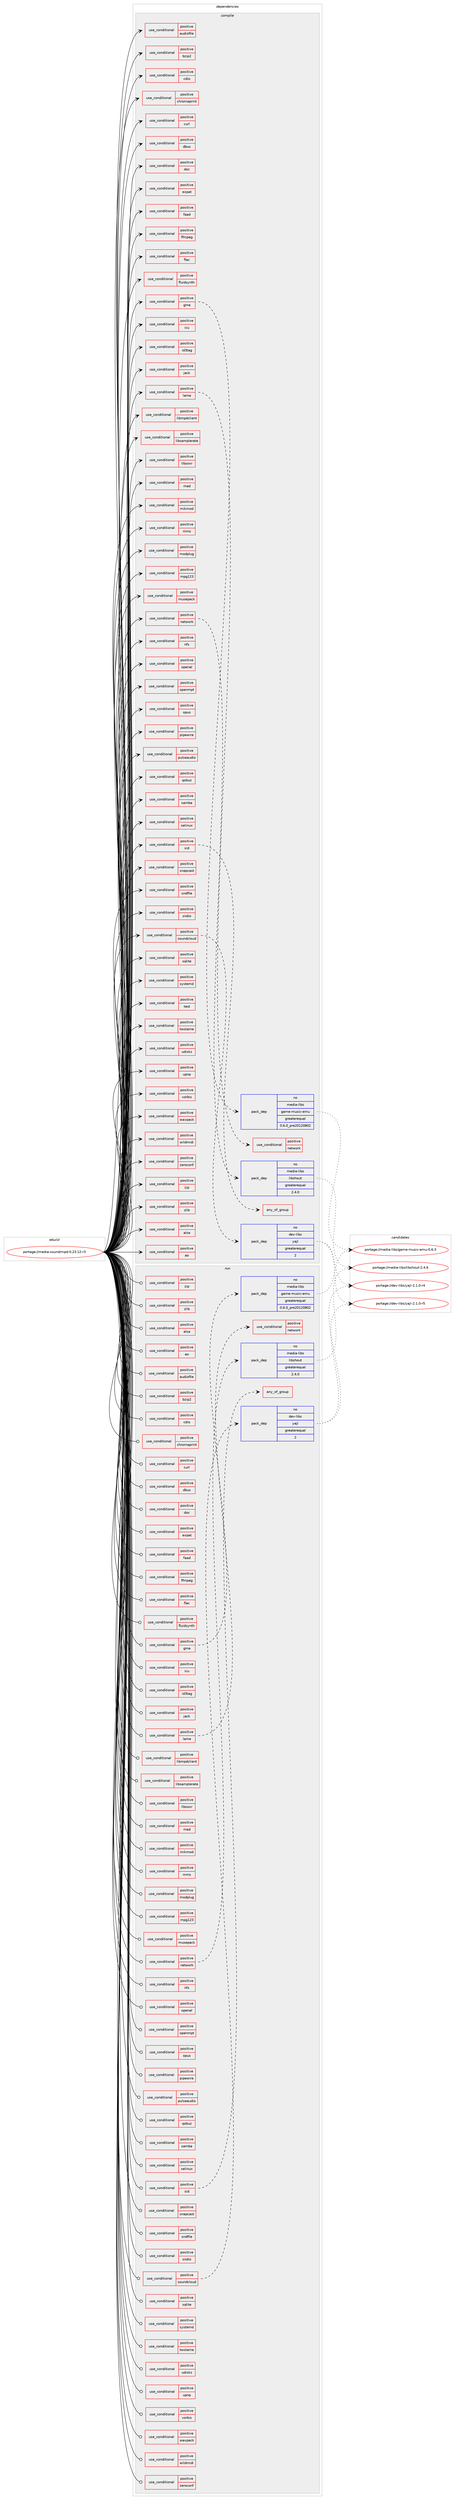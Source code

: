 digraph prolog {

# *************
# Graph options
# *************

newrank=true;
concentrate=true;
compound=true;
graph [rankdir=LR,fontname=Helvetica,fontsize=10,ranksep=1.5];#, ranksep=2.5, nodesep=0.2];
edge  [arrowhead=vee];
node  [fontname=Helvetica,fontsize=10];

# **********
# The ebuild
# **********

subgraph cluster_leftcol {
color=gray;
rank=same;
label=<<i>ebuild</i>>;
id [label="portage://media-sound/mpd-0.23.12-r3", color=red, width=4, href="../media-sound/mpd-0.23.12-r3.svg"];
}

# ****************
# The dependencies
# ****************

subgraph cluster_midcol {
color=gray;
label=<<i>dependencies</i>>;
subgraph cluster_compile {
fillcolor="#eeeeee";
style=filled;
label=<<i>compile</i>>;
subgraph cond78550 {
dependency164011 [label=<<TABLE BORDER="0" CELLBORDER="1" CELLSPACING="0" CELLPADDING="4"><TR><TD ROWSPAN="3" CELLPADDING="10">use_conditional</TD></TR><TR><TD>positive</TD></TR><TR><TD>alsa</TD></TR></TABLE>>, shape=none, color=red];
# *** BEGIN UNKNOWN DEPENDENCY TYPE (TODO) ***
# dependency164011 -> package_dependency(portage://media-sound/mpd-0.23.12-r3,install,no,media-libs,alsa-lib,none,[,,],[],[])
# *** END UNKNOWN DEPENDENCY TYPE (TODO) ***

# *** BEGIN UNKNOWN DEPENDENCY TYPE (TODO) ***
# dependency164011 -> package_dependency(portage://media-sound/mpd-0.23.12-r3,install,no,media-sound,alsa-utils,none,[,,],[],[])
# *** END UNKNOWN DEPENDENCY TYPE (TODO) ***

}
id:e -> dependency164011:w [weight=20,style="solid",arrowhead="vee"];
subgraph cond78551 {
dependency164012 [label=<<TABLE BORDER="0" CELLBORDER="1" CELLSPACING="0" CELLPADDING="4"><TR><TD ROWSPAN="3" CELLPADDING="10">use_conditional</TD></TR><TR><TD>positive</TD></TR><TR><TD>ao</TD></TR></TABLE>>, shape=none, color=red];
# *** BEGIN UNKNOWN DEPENDENCY TYPE (TODO) ***
# dependency164012 -> package_dependency(portage://media-sound/mpd-0.23.12-r3,install,no,media-libs,libao,none,[,,],any_same_slot,[use(optenable(alsa),none),use(optenable(pulseaudio),none)])
# *** END UNKNOWN DEPENDENCY TYPE (TODO) ***

}
id:e -> dependency164012:w [weight=20,style="solid",arrowhead="vee"];
subgraph cond78552 {
dependency164013 [label=<<TABLE BORDER="0" CELLBORDER="1" CELLSPACING="0" CELLPADDING="4"><TR><TD ROWSPAN="3" CELLPADDING="10">use_conditional</TD></TR><TR><TD>positive</TD></TR><TR><TD>audiofile</TD></TR></TABLE>>, shape=none, color=red];
# *** BEGIN UNKNOWN DEPENDENCY TYPE (TODO) ***
# dependency164013 -> package_dependency(portage://media-sound/mpd-0.23.12-r3,install,no,media-libs,audiofile,none,[,,],any_same_slot,[])
# *** END UNKNOWN DEPENDENCY TYPE (TODO) ***

}
id:e -> dependency164013:w [weight=20,style="solid",arrowhead="vee"];
subgraph cond78553 {
dependency164014 [label=<<TABLE BORDER="0" CELLBORDER="1" CELLSPACING="0" CELLPADDING="4"><TR><TD ROWSPAN="3" CELLPADDING="10">use_conditional</TD></TR><TR><TD>positive</TD></TR><TR><TD>bzip2</TD></TR></TABLE>>, shape=none, color=red];
# *** BEGIN UNKNOWN DEPENDENCY TYPE (TODO) ***
# dependency164014 -> package_dependency(portage://media-sound/mpd-0.23.12-r3,install,no,app-arch,bzip2,none,[,,],[],[])
# *** END UNKNOWN DEPENDENCY TYPE (TODO) ***

}
id:e -> dependency164014:w [weight=20,style="solid",arrowhead="vee"];
subgraph cond78554 {
dependency164015 [label=<<TABLE BORDER="0" CELLBORDER="1" CELLSPACING="0" CELLPADDING="4"><TR><TD ROWSPAN="3" CELLPADDING="10">use_conditional</TD></TR><TR><TD>positive</TD></TR><TR><TD>cdio</TD></TR></TABLE>>, shape=none, color=red];
# *** BEGIN UNKNOWN DEPENDENCY TYPE (TODO) ***
# dependency164015 -> package_dependency(portage://media-sound/mpd-0.23.12-r3,install,no,dev-libs,libcdio,none,[,,],any_same_slot,[])
# *** END UNKNOWN DEPENDENCY TYPE (TODO) ***

# *** BEGIN UNKNOWN DEPENDENCY TYPE (TODO) ***
# dependency164015 -> package_dependency(portage://media-sound/mpd-0.23.12-r3,install,no,dev-libs,libcdio-paranoia,none,[,,],[],[])
# *** END UNKNOWN DEPENDENCY TYPE (TODO) ***

}
id:e -> dependency164015:w [weight=20,style="solid",arrowhead="vee"];
subgraph cond78555 {
dependency164016 [label=<<TABLE BORDER="0" CELLBORDER="1" CELLSPACING="0" CELLPADDING="4"><TR><TD ROWSPAN="3" CELLPADDING="10">use_conditional</TD></TR><TR><TD>positive</TD></TR><TR><TD>chromaprint</TD></TR></TABLE>>, shape=none, color=red];
# *** BEGIN UNKNOWN DEPENDENCY TYPE (TODO) ***
# dependency164016 -> package_dependency(portage://media-sound/mpd-0.23.12-r3,install,no,media-libs,chromaprint,none,[,,],[],[])
# *** END UNKNOWN DEPENDENCY TYPE (TODO) ***

}
id:e -> dependency164016:w [weight=20,style="solid",arrowhead="vee"];
subgraph cond78556 {
dependency164017 [label=<<TABLE BORDER="0" CELLBORDER="1" CELLSPACING="0" CELLPADDING="4"><TR><TD ROWSPAN="3" CELLPADDING="10">use_conditional</TD></TR><TR><TD>positive</TD></TR><TR><TD>curl</TD></TR></TABLE>>, shape=none, color=red];
# *** BEGIN UNKNOWN DEPENDENCY TYPE (TODO) ***
# dependency164017 -> package_dependency(portage://media-sound/mpd-0.23.12-r3,install,no,net-misc,curl,none,[,,],[],[])
# *** END UNKNOWN DEPENDENCY TYPE (TODO) ***

}
id:e -> dependency164017:w [weight=20,style="solid",arrowhead="vee"];
subgraph cond78557 {
dependency164018 [label=<<TABLE BORDER="0" CELLBORDER="1" CELLSPACING="0" CELLPADDING="4"><TR><TD ROWSPAN="3" CELLPADDING="10">use_conditional</TD></TR><TR><TD>positive</TD></TR><TR><TD>dbus</TD></TR></TABLE>>, shape=none, color=red];
# *** BEGIN UNKNOWN DEPENDENCY TYPE (TODO) ***
# dependency164018 -> package_dependency(portage://media-sound/mpd-0.23.12-r3,install,no,sys-apps,dbus,none,[,,],[],[])
# *** END UNKNOWN DEPENDENCY TYPE (TODO) ***

}
id:e -> dependency164018:w [weight=20,style="solid",arrowhead="vee"];
subgraph cond78558 {
dependency164019 [label=<<TABLE BORDER="0" CELLBORDER="1" CELLSPACING="0" CELLPADDING="4"><TR><TD ROWSPAN="3" CELLPADDING="10">use_conditional</TD></TR><TR><TD>positive</TD></TR><TR><TD>doc</TD></TR></TABLE>>, shape=none, color=red];
# *** BEGIN UNKNOWN DEPENDENCY TYPE (TODO) ***
# dependency164019 -> package_dependency(portage://media-sound/mpd-0.23.12-r3,install,no,dev-python,sphinx,none,[,,],[],[])
# *** END UNKNOWN DEPENDENCY TYPE (TODO) ***

}
id:e -> dependency164019:w [weight=20,style="solid",arrowhead="vee"];
subgraph cond78559 {
dependency164020 [label=<<TABLE BORDER="0" CELLBORDER="1" CELLSPACING="0" CELLPADDING="4"><TR><TD ROWSPAN="3" CELLPADDING="10">use_conditional</TD></TR><TR><TD>positive</TD></TR><TR><TD>expat</TD></TR></TABLE>>, shape=none, color=red];
# *** BEGIN UNKNOWN DEPENDENCY TYPE (TODO) ***
# dependency164020 -> package_dependency(portage://media-sound/mpd-0.23.12-r3,install,no,dev-libs,expat,none,[,,],[],[])
# *** END UNKNOWN DEPENDENCY TYPE (TODO) ***

}
id:e -> dependency164020:w [weight=20,style="solid",arrowhead="vee"];
subgraph cond78560 {
dependency164021 [label=<<TABLE BORDER="0" CELLBORDER="1" CELLSPACING="0" CELLPADDING="4"><TR><TD ROWSPAN="3" CELLPADDING="10">use_conditional</TD></TR><TR><TD>positive</TD></TR><TR><TD>faad</TD></TR></TABLE>>, shape=none, color=red];
# *** BEGIN UNKNOWN DEPENDENCY TYPE (TODO) ***
# dependency164021 -> package_dependency(portage://media-sound/mpd-0.23.12-r3,install,no,media-libs,faad2,none,[,,],[],[])
# *** END UNKNOWN DEPENDENCY TYPE (TODO) ***

}
id:e -> dependency164021:w [weight=20,style="solid",arrowhead="vee"];
subgraph cond78561 {
dependency164022 [label=<<TABLE BORDER="0" CELLBORDER="1" CELLSPACING="0" CELLPADDING="4"><TR><TD ROWSPAN="3" CELLPADDING="10">use_conditional</TD></TR><TR><TD>positive</TD></TR><TR><TD>ffmpeg</TD></TR></TABLE>>, shape=none, color=red];
# *** BEGIN UNKNOWN DEPENDENCY TYPE (TODO) ***
# dependency164022 -> package_dependency(portage://media-sound/mpd-0.23.12-r3,install,no,media-video,ffmpeg,none,[,,],any_same_slot,[])
# *** END UNKNOWN DEPENDENCY TYPE (TODO) ***

}
id:e -> dependency164022:w [weight=20,style="solid",arrowhead="vee"];
subgraph cond78562 {
dependency164023 [label=<<TABLE BORDER="0" CELLBORDER="1" CELLSPACING="0" CELLPADDING="4"><TR><TD ROWSPAN="3" CELLPADDING="10">use_conditional</TD></TR><TR><TD>positive</TD></TR><TR><TD>flac</TD></TR></TABLE>>, shape=none, color=red];
# *** BEGIN UNKNOWN DEPENDENCY TYPE (TODO) ***
# dependency164023 -> package_dependency(portage://media-sound/mpd-0.23.12-r3,install,no,media-libs,flac,none,[,,],any_same_slot,[])
# *** END UNKNOWN DEPENDENCY TYPE (TODO) ***

}
id:e -> dependency164023:w [weight=20,style="solid",arrowhead="vee"];
subgraph cond78563 {
dependency164024 [label=<<TABLE BORDER="0" CELLBORDER="1" CELLSPACING="0" CELLPADDING="4"><TR><TD ROWSPAN="3" CELLPADDING="10">use_conditional</TD></TR><TR><TD>positive</TD></TR><TR><TD>fluidsynth</TD></TR></TABLE>>, shape=none, color=red];
# *** BEGIN UNKNOWN DEPENDENCY TYPE (TODO) ***
# dependency164024 -> package_dependency(portage://media-sound/mpd-0.23.12-r3,install,no,media-sound,fluidsynth,none,[,,],[],[])
# *** END UNKNOWN DEPENDENCY TYPE (TODO) ***

}
id:e -> dependency164024:w [weight=20,style="solid",arrowhead="vee"];
subgraph cond78564 {
dependency164025 [label=<<TABLE BORDER="0" CELLBORDER="1" CELLSPACING="0" CELLPADDING="4"><TR><TD ROWSPAN="3" CELLPADDING="10">use_conditional</TD></TR><TR><TD>positive</TD></TR><TR><TD>gme</TD></TR></TABLE>>, shape=none, color=red];
subgraph pack83062 {
dependency164026 [label=<<TABLE BORDER="0" CELLBORDER="1" CELLSPACING="0" CELLPADDING="4" WIDTH="220"><TR><TD ROWSPAN="6" CELLPADDING="30">pack_dep</TD></TR><TR><TD WIDTH="110">no</TD></TR><TR><TD>media-libs</TD></TR><TR><TD>game-music-emu</TD></TR><TR><TD>greaterequal</TD></TR><TR><TD>0.6.0_pre20120802</TD></TR></TABLE>>, shape=none, color=blue];
}
dependency164025:e -> dependency164026:w [weight=20,style="dashed",arrowhead="vee"];
}
id:e -> dependency164025:w [weight=20,style="solid",arrowhead="vee"];
subgraph cond78565 {
dependency164027 [label=<<TABLE BORDER="0" CELLBORDER="1" CELLSPACING="0" CELLPADDING="4"><TR><TD ROWSPAN="3" CELLPADDING="10">use_conditional</TD></TR><TR><TD>positive</TD></TR><TR><TD>icu</TD></TR></TABLE>>, shape=none, color=red];
# *** BEGIN UNKNOWN DEPENDENCY TYPE (TODO) ***
# dependency164027 -> package_dependency(portage://media-sound/mpd-0.23.12-r3,install,no,dev-libs,icu,none,[,,],any_same_slot,[])
# *** END UNKNOWN DEPENDENCY TYPE (TODO) ***

# *** BEGIN UNKNOWN DEPENDENCY TYPE (TODO) ***
# dependency164027 -> package_dependency(portage://media-sound/mpd-0.23.12-r3,install,no,virtual,libiconv,none,[,,],[],[])
# *** END UNKNOWN DEPENDENCY TYPE (TODO) ***

}
id:e -> dependency164027:w [weight=20,style="solid",arrowhead="vee"];
subgraph cond78566 {
dependency164028 [label=<<TABLE BORDER="0" CELLBORDER="1" CELLSPACING="0" CELLPADDING="4"><TR><TD ROWSPAN="3" CELLPADDING="10">use_conditional</TD></TR><TR><TD>positive</TD></TR><TR><TD>id3tag</TD></TR></TABLE>>, shape=none, color=red];
# *** BEGIN UNKNOWN DEPENDENCY TYPE (TODO) ***
# dependency164028 -> package_dependency(portage://media-sound/mpd-0.23.12-r3,install,no,media-libs,libid3tag,none,[,,],any_same_slot,[])
# *** END UNKNOWN DEPENDENCY TYPE (TODO) ***

}
id:e -> dependency164028:w [weight=20,style="solid",arrowhead="vee"];
subgraph cond78567 {
dependency164029 [label=<<TABLE BORDER="0" CELLBORDER="1" CELLSPACING="0" CELLPADDING="4"><TR><TD ROWSPAN="3" CELLPADDING="10">use_conditional</TD></TR><TR><TD>positive</TD></TR><TR><TD>jack</TD></TR></TABLE>>, shape=none, color=red];
# *** BEGIN UNKNOWN DEPENDENCY TYPE (TODO) ***
# dependency164029 -> package_dependency(portage://media-sound/mpd-0.23.12-r3,install,no,virtual,jack,none,[,,],[],[])
# *** END UNKNOWN DEPENDENCY TYPE (TODO) ***

}
id:e -> dependency164029:w [weight=20,style="solid",arrowhead="vee"];
subgraph cond78568 {
dependency164030 [label=<<TABLE BORDER="0" CELLBORDER="1" CELLSPACING="0" CELLPADDING="4"><TR><TD ROWSPAN="3" CELLPADDING="10">use_conditional</TD></TR><TR><TD>positive</TD></TR><TR><TD>lame</TD></TR></TABLE>>, shape=none, color=red];
subgraph cond78569 {
dependency164031 [label=<<TABLE BORDER="0" CELLBORDER="1" CELLSPACING="0" CELLPADDING="4"><TR><TD ROWSPAN="3" CELLPADDING="10">use_conditional</TD></TR><TR><TD>positive</TD></TR><TR><TD>network</TD></TR></TABLE>>, shape=none, color=red];
# *** BEGIN UNKNOWN DEPENDENCY TYPE (TODO) ***
# dependency164031 -> package_dependency(portage://media-sound/mpd-0.23.12-r3,install,no,media-sound,lame,none,[,,],[],[])
# *** END UNKNOWN DEPENDENCY TYPE (TODO) ***

}
dependency164030:e -> dependency164031:w [weight=20,style="dashed",arrowhead="vee"];
}
id:e -> dependency164030:w [weight=20,style="solid",arrowhead="vee"];
subgraph cond78570 {
dependency164032 [label=<<TABLE BORDER="0" CELLBORDER="1" CELLSPACING="0" CELLPADDING="4"><TR><TD ROWSPAN="3" CELLPADDING="10">use_conditional</TD></TR><TR><TD>positive</TD></TR><TR><TD>libmpdclient</TD></TR></TABLE>>, shape=none, color=red];
# *** BEGIN UNKNOWN DEPENDENCY TYPE (TODO) ***
# dependency164032 -> package_dependency(portage://media-sound/mpd-0.23.12-r3,install,no,media-libs,libmpdclient,none,[,,],[],[])
# *** END UNKNOWN DEPENDENCY TYPE (TODO) ***

}
id:e -> dependency164032:w [weight=20,style="solid",arrowhead="vee"];
subgraph cond78571 {
dependency164033 [label=<<TABLE BORDER="0" CELLBORDER="1" CELLSPACING="0" CELLPADDING="4"><TR><TD ROWSPAN="3" CELLPADDING="10">use_conditional</TD></TR><TR><TD>positive</TD></TR><TR><TD>libsamplerate</TD></TR></TABLE>>, shape=none, color=red];
# *** BEGIN UNKNOWN DEPENDENCY TYPE (TODO) ***
# dependency164033 -> package_dependency(portage://media-sound/mpd-0.23.12-r3,install,no,media-libs,libsamplerate,none,[,,],[],[])
# *** END UNKNOWN DEPENDENCY TYPE (TODO) ***

}
id:e -> dependency164033:w [weight=20,style="solid",arrowhead="vee"];
subgraph cond78572 {
dependency164034 [label=<<TABLE BORDER="0" CELLBORDER="1" CELLSPACING="0" CELLPADDING="4"><TR><TD ROWSPAN="3" CELLPADDING="10">use_conditional</TD></TR><TR><TD>positive</TD></TR><TR><TD>libsoxr</TD></TR></TABLE>>, shape=none, color=red];
# *** BEGIN UNKNOWN DEPENDENCY TYPE (TODO) ***
# dependency164034 -> package_dependency(portage://media-sound/mpd-0.23.12-r3,install,no,media-libs,soxr,none,[,,],[],[])
# *** END UNKNOWN DEPENDENCY TYPE (TODO) ***

}
id:e -> dependency164034:w [weight=20,style="solid",arrowhead="vee"];
subgraph cond78573 {
dependency164035 [label=<<TABLE BORDER="0" CELLBORDER="1" CELLSPACING="0" CELLPADDING="4"><TR><TD ROWSPAN="3" CELLPADDING="10">use_conditional</TD></TR><TR><TD>positive</TD></TR><TR><TD>mad</TD></TR></TABLE>>, shape=none, color=red];
# *** BEGIN UNKNOWN DEPENDENCY TYPE (TODO) ***
# dependency164035 -> package_dependency(portage://media-sound/mpd-0.23.12-r3,install,no,media-libs,libmad,none,[,,],[],[])
# *** END UNKNOWN DEPENDENCY TYPE (TODO) ***

}
id:e -> dependency164035:w [weight=20,style="solid",arrowhead="vee"];
subgraph cond78574 {
dependency164036 [label=<<TABLE BORDER="0" CELLBORDER="1" CELLSPACING="0" CELLPADDING="4"><TR><TD ROWSPAN="3" CELLPADDING="10">use_conditional</TD></TR><TR><TD>positive</TD></TR><TR><TD>mikmod</TD></TR></TABLE>>, shape=none, color=red];
# *** BEGIN UNKNOWN DEPENDENCY TYPE (TODO) ***
# dependency164036 -> package_dependency(portage://media-sound/mpd-0.23.12-r3,install,no,media-libs,libmikmod,none,[,,],[],[])
# *** END UNKNOWN DEPENDENCY TYPE (TODO) ***

}
id:e -> dependency164036:w [weight=20,style="solid",arrowhead="vee"];
subgraph cond78575 {
dependency164037 [label=<<TABLE BORDER="0" CELLBORDER="1" CELLSPACING="0" CELLPADDING="4"><TR><TD ROWSPAN="3" CELLPADDING="10">use_conditional</TD></TR><TR><TD>positive</TD></TR><TR><TD>mms</TD></TR></TABLE>>, shape=none, color=red];
# *** BEGIN UNKNOWN DEPENDENCY TYPE (TODO) ***
# dependency164037 -> package_dependency(portage://media-sound/mpd-0.23.12-r3,install,no,media-libs,libmms,none,[,,],[],[])
# *** END UNKNOWN DEPENDENCY TYPE (TODO) ***

}
id:e -> dependency164037:w [weight=20,style="solid",arrowhead="vee"];
subgraph cond78576 {
dependency164038 [label=<<TABLE BORDER="0" CELLBORDER="1" CELLSPACING="0" CELLPADDING="4"><TR><TD ROWSPAN="3" CELLPADDING="10">use_conditional</TD></TR><TR><TD>positive</TD></TR><TR><TD>modplug</TD></TR></TABLE>>, shape=none, color=red];
# *** BEGIN UNKNOWN DEPENDENCY TYPE (TODO) ***
# dependency164038 -> package_dependency(portage://media-sound/mpd-0.23.12-r3,install,no,media-libs,libmodplug,none,[,,],[],[])
# *** END UNKNOWN DEPENDENCY TYPE (TODO) ***

}
id:e -> dependency164038:w [weight=20,style="solid",arrowhead="vee"];
subgraph cond78577 {
dependency164039 [label=<<TABLE BORDER="0" CELLBORDER="1" CELLSPACING="0" CELLPADDING="4"><TR><TD ROWSPAN="3" CELLPADDING="10">use_conditional</TD></TR><TR><TD>positive</TD></TR><TR><TD>mpg123</TD></TR></TABLE>>, shape=none, color=red];
# *** BEGIN UNKNOWN DEPENDENCY TYPE (TODO) ***
# dependency164039 -> package_dependency(portage://media-sound/mpd-0.23.12-r3,install,no,media-sound,mpg123,none,[,,],[],[])
# *** END UNKNOWN DEPENDENCY TYPE (TODO) ***

}
id:e -> dependency164039:w [weight=20,style="solid",arrowhead="vee"];
subgraph cond78578 {
dependency164040 [label=<<TABLE BORDER="0" CELLBORDER="1" CELLSPACING="0" CELLPADDING="4"><TR><TD ROWSPAN="3" CELLPADDING="10">use_conditional</TD></TR><TR><TD>positive</TD></TR><TR><TD>musepack</TD></TR></TABLE>>, shape=none, color=red];
# *** BEGIN UNKNOWN DEPENDENCY TYPE (TODO) ***
# dependency164040 -> package_dependency(portage://media-sound/mpd-0.23.12-r3,install,no,media-sound,musepack-tools,none,[,,],[],[])
# *** END UNKNOWN DEPENDENCY TYPE (TODO) ***

}
id:e -> dependency164040:w [weight=20,style="solid",arrowhead="vee"];
subgraph cond78579 {
dependency164041 [label=<<TABLE BORDER="0" CELLBORDER="1" CELLSPACING="0" CELLPADDING="4"><TR><TD ROWSPAN="3" CELLPADDING="10">use_conditional</TD></TR><TR><TD>positive</TD></TR><TR><TD>network</TD></TR></TABLE>>, shape=none, color=red];
subgraph pack83063 {
dependency164042 [label=<<TABLE BORDER="0" CELLBORDER="1" CELLSPACING="0" CELLPADDING="4" WIDTH="220"><TR><TD ROWSPAN="6" CELLPADDING="30">pack_dep</TD></TR><TR><TD WIDTH="110">no</TD></TR><TR><TD>media-libs</TD></TR><TR><TD>libshout</TD></TR><TR><TD>greaterequal</TD></TR><TR><TD>2.4.0</TD></TR></TABLE>>, shape=none, color=blue];
}
dependency164041:e -> dependency164042:w [weight=20,style="dashed",arrowhead="vee"];
}
id:e -> dependency164041:w [weight=20,style="solid",arrowhead="vee"];
subgraph cond78580 {
dependency164043 [label=<<TABLE BORDER="0" CELLBORDER="1" CELLSPACING="0" CELLPADDING="4"><TR><TD ROWSPAN="3" CELLPADDING="10">use_conditional</TD></TR><TR><TD>positive</TD></TR><TR><TD>nfs</TD></TR></TABLE>>, shape=none, color=red];
# *** BEGIN UNKNOWN DEPENDENCY TYPE (TODO) ***
# dependency164043 -> package_dependency(portage://media-sound/mpd-0.23.12-r3,install,no,net-fs,libnfs,none,[,,],[],[])
# *** END UNKNOWN DEPENDENCY TYPE (TODO) ***

}
id:e -> dependency164043:w [weight=20,style="solid",arrowhead="vee"];
subgraph cond78581 {
dependency164044 [label=<<TABLE BORDER="0" CELLBORDER="1" CELLSPACING="0" CELLPADDING="4"><TR><TD ROWSPAN="3" CELLPADDING="10">use_conditional</TD></TR><TR><TD>positive</TD></TR><TR><TD>openal</TD></TR></TABLE>>, shape=none, color=red];
# *** BEGIN UNKNOWN DEPENDENCY TYPE (TODO) ***
# dependency164044 -> package_dependency(portage://media-sound/mpd-0.23.12-r3,install,no,media-libs,openal,none,[,,],[],[])
# *** END UNKNOWN DEPENDENCY TYPE (TODO) ***

}
id:e -> dependency164044:w [weight=20,style="solid",arrowhead="vee"];
subgraph cond78582 {
dependency164045 [label=<<TABLE BORDER="0" CELLBORDER="1" CELLSPACING="0" CELLPADDING="4"><TR><TD ROWSPAN="3" CELLPADDING="10">use_conditional</TD></TR><TR><TD>positive</TD></TR><TR><TD>openmpt</TD></TR></TABLE>>, shape=none, color=red];
# *** BEGIN UNKNOWN DEPENDENCY TYPE (TODO) ***
# dependency164045 -> package_dependency(portage://media-sound/mpd-0.23.12-r3,install,no,media-libs,libopenmpt,none,[,,],[],[])
# *** END UNKNOWN DEPENDENCY TYPE (TODO) ***

}
id:e -> dependency164045:w [weight=20,style="solid",arrowhead="vee"];
subgraph cond78583 {
dependency164046 [label=<<TABLE BORDER="0" CELLBORDER="1" CELLSPACING="0" CELLPADDING="4"><TR><TD ROWSPAN="3" CELLPADDING="10">use_conditional</TD></TR><TR><TD>positive</TD></TR><TR><TD>opus</TD></TR></TABLE>>, shape=none, color=red];
# *** BEGIN UNKNOWN DEPENDENCY TYPE (TODO) ***
# dependency164046 -> package_dependency(portage://media-sound/mpd-0.23.12-r3,install,no,media-libs,opus,none,[,,],[],[])
# *** END UNKNOWN DEPENDENCY TYPE (TODO) ***

}
id:e -> dependency164046:w [weight=20,style="solid",arrowhead="vee"];
subgraph cond78584 {
dependency164047 [label=<<TABLE BORDER="0" CELLBORDER="1" CELLSPACING="0" CELLPADDING="4"><TR><TD ROWSPAN="3" CELLPADDING="10">use_conditional</TD></TR><TR><TD>positive</TD></TR><TR><TD>pipewire</TD></TR></TABLE>>, shape=none, color=red];
# *** BEGIN UNKNOWN DEPENDENCY TYPE (TODO) ***
# dependency164047 -> package_dependency(portage://media-sound/mpd-0.23.12-r3,install,no,media-video,pipewire,none,[,,],any_same_slot,[])
# *** END UNKNOWN DEPENDENCY TYPE (TODO) ***

}
id:e -> dependency164047:w [weight=20,style="solid",arrowhead="vee"];
subgraph cond78585 {
dependency164048 [label=<<TABLE BORDER="0" CELLBORDER="1" CELLSPACING="0" CELLPADDING="4"><TR><TD ROWSPAN="3" CELLPADDING="10">use_conditional</TD></TR><TR><TD>positive</TD></TR><TR><TD>pulseaudio</TD></TR></TABLE>>, shape=none, color=red];
# *** BEGIN UNKNOWN DEPENDENCY TYPE (TODO) ***
# dependency164048 -> package_dependency(portage://media-sound/mpd-0.23.12-r3,install,no,media-libs,libpulse,none,[,,],[],[])
# *** END UNKNOWN DEPENDENCY TYPE (TODO) ***

}
id:e -> dependency164048:w [weight=20,style="solid",arrowhead="vee"];
subgraph cond78586 {
dependency164049 [label=<<TABLE BORDER="0" CELLBORDER="1" CELLSPACING="0" CELLPADDING="4"><TR><TD ROWSPAN="3" CELLPADDING="10">use_conditional</TD></TR><TR><TD>positive</TD></TR><TR><TD>qobuz</TD></TR></TABLE>>, shape=none, color=red];
# *** BEGIN UNKNOWN DEPENDENCY TYPE (TODO) ***
# dependency164049 -> package_dependency(portage://media-sound/mpd-0.23.12-r3,install,no,dev-libs,libgcrypt,none,[,,],[slot(0)],[])
# *** END UNKNOWN DEPENDENCY TYPE (TODO) ***

}
id:e -> dependency164049:w [weight=20,style="solid",arrowhead="vee"];
subgraph cond78587 {
dependency164050 [label=<<TABLE BORDER="0" CELLBORDER="1" CELLSPACING="0" CELLPADDING="4"><TR><TD ROWSPAN="3" CELLPADDING="10">use_conditional</TD></TR><TR><TD>positive</TD></TR><TR><TD>samba</TD></TR></TABLE>>, shape=none, color=red];
# *** BEGIN UNKNOWN DEPENDENCY TYPE (TODO) ***
# dependency164050 -> package_dependency(portage://media-sound/mpd-0.23.12-r3,install,no,net-fs,samba,none,[,,],[],[])
# *** END UNKNOWN DEPENDENCY TYPE (TODO) ***

}
id:e -> dependency164050:w [weight=20,style="solid",arrowhead="vee"];
subgraph cond78588 {
dependency164051 [label=<<TABLE BORDER="0" CELLBORDER="1" CELLSPACING="0" CELLPADDING="4"><TR><TD ROWSPAN="3" CELLPADDING="10">use_conditional</TD></TR><TR><TD>positive</TD></TR><TR><TD>selinux</TD></TR></TABLE>>, shape=none, color=red];
# *** BEGIN UNKNOWN DEPENDENCY TYPE (TODO) ***
# dependency164051 -> package_dependency(portage://media-sound/mpd-0.23.12-r3,install,no,sec-policy,selinux-mpd,none,[,,],[],[])
# *** END UNKNOWN DEPENDENCY TYPE (TODO) ***

}
id:e -> dependency164051:w [weight=20,style="solid",arrowhead="vee"];
subgraph cond78589 {
dependency164052 [label=<<TABLE BORDER="0" CELLBORDER="1" CELLSPACING="0" CELLPADDING="4"><TR><TD ROWSPAN="3" CELLPADDING="10">use_conditional</TD></TR><TR><TD>positive</TD></TR><TR><TD>sid</TD></TR></TABLE>>, shape=none, color=red];
subgraph any2235 {
dependency164053 [label=<<TABLE BORDER="0" CELLBORDER="1" CELLSPACING="0" CELLPADDING="4"><TR><TD CELLPADDING="10">any_of_group</TD></TR></TABLE>>, shape=none, color=red];# *** BEGIN UNKNOWN DEPENDENCY TYPE (TODO) ***
# dependency164053 -> package_dependency(portage://media-sound/mpd-0.23.12-r3,install,no,media-libs,libsidplay,none,[,,],[slot(2)],[])
# *** END UNKNOWN DEPENDENCY TYPE (TODO) ***

# *** BEGIN UNKNOWN DEPENDENCY TYPE (TODO) ***
# dependency164053 -> package_dependency(portage://media-sound/mpd-0.23.12-r3,install,no,media-libs,libsidplayfp,none,[,,],[],[])
# *** END UNKNOWN DEPENDENCY TYPE (TODO) ***

}
dependency164052:e -> dependency164053:w [weight=20,style="dashed",arrowhead="vee"];
}
id:e -> dependency164052:w [weight=20,style="solid",arrowhead="vee"];
subgraph cond78590 {
dependency164054 [label=<<TABLE BORDER="0" CELLBORDER="1" CELLSPACING="0" CELLPADDING="4"><TR><TD ROWSPAN="3" CELLPADDING="10">use_conditional</TD></TR><TR><TD>positive</TD></TR><TR><TD>snapcast</TD></TR></TABLE>>, shape=none, color=red];
# *** BEGIN UNKNOWN DEPENDENCY TYPE (TODO) ***
# dependency164054 -> package_dependency(portage://media-sound/mpd-0.23.12-r3,install,no,media-sound,snapcast,none,[,,],[],[])
# *** END UNKNOWN DEPENDENCY TYPE (TODO) ***

}
id:e -> dependency164054:w [weight=20,style="solid",arrowhead="vee"];
subgraph cond78591 {
dependency164055 [label=<<TABLE BORDER="0" CELLBORDER="1" CELLSPACING="0" CELLPADDING="4"><TR><TD ROWSPAN="3" CELLPADDING="10">use_conditional</TD></TR><TR><TD>positive</TD></TR><TR><TD>sndfile</TD></TR></TABLE>>, shape=none, color=red];
# *** BEGIN UNKNOWN DEPENDENCY TYPE (TODO) ***
# dependency164055 -> package_dependency(portage://media-sound/mpd-0.23.12-r3,install,no,media-libs,libsndfile,none,[,,],[],[])
# *** END UNKNOWN DEPENDENCY TYPE (TODO) ***

}
id:e -> dependency164055:w [weight=20,style="solid",arrowhead="vee"];
subgraph cond78592 {
dependency164056 [label=<<TABLE BORDER="0" CELLBORDER="1" CELLSPACING="0" CELLPADDING="4"><TR><TD ROWSPAN="3" CELLPADDING="10">use_conditional</TD></TR><TR><TD>positive</TD></TR><TR><TD>sndio</TD></TR></TABLE>>, shape=none, color=red];
# *** BEGIN UNKNOWN DEPENDENCY TYPE (TODO) ***
# dependency164056 -> package_dependency(portage://media-sound/mpd-0.23.12-r3,install,no,media-sound,sndio,none,[,,],[],[])
# *** END UNKNOWN DEPENDENCY TYPE (TODO) ***

}
id:e -> dependency164056:w [weight=20,style="solid",arrowhead="vee"];
subgraph cond78593 {
dependency164057 [label=<<TABLE BORDER="0" CELLBORDER="1" CELLSPACING="0" CELLPADDING="4"><TR><TD ROWSPAN="3" CELLPADDING="10">use_conditional</TD></TR><TR><TD>positive</TD></TR><TR><TD>soundcloud</TD></TR></TABLE>>, shape=none, color=red];
subgraph pack83064 {
dependency164058 [label=<<TABLE BORDER="0" CELLBORDER="1" CELLSPACING="0" CELLPADDING="4" WIDTH="220"><TR><TD ROWSPAN="6" CELLPADDING="30">pack_dep</TD></TR><TR><TD WIDTH="110">no</TD></TR><TR><TD>dev-libs</TD></TR><TR><TD>yajl</TD></TR><TR><TD>greaterequal</TD></TR><TR><TD>2</TD></TR></TABLE>>, shape=none, color=blue];
}
dependency164057:e -> dependency164058:w [weight=20,style="dashed",arrowhead="vee"];
}
id:e -> dependency164057:w [weight=20,style="solid",arrowhead="vee"];
subgraph cond78594 {
dependency164059 [label=<<TABLE BORDER="0" CELLBORDER="1" CELLSPACING="0" CELLPADDING="4"><TR><TD ROWSPAN="3" CELLPADDING="10">use_conditional</TD></TR><TR><TD>positive</TD></TR><TR><TD>sqlite</TD></TR></TABLE>>, shape=none, color=red];
# *** BEGIN UNKNOWN DEPENDENCY TYPE (TODO) ***
# dependency164059 -> package_dependency(portage://media-sound/mpd-0.23.12-r3,install,no,dev-db,sqlite,none,[,,],[slot(3)],[])
# *** END UNKNOWN DEPENDENCY TYPE (TODO) ***

}
id:e -> dependency164059:w [weight=20,style="solid",arrowhead="vee"];
subgraph cond78595 {
dependency164060 [label=<<TABLE BORDER="0" CELLBORDER="1" CELLSPACING="0" CELLPADDING="4"><TR><TD ROWSPAN="3" CELLPADDING="10">use_conditional</TD></TR><TR><TD>positive</TD></TR><TR><TD>systemd</TD></TR></TABLE>>, shape=none, color=red];
# *** BEGIN UNKNOWN DEPENDENCY TYPE (TODO) ***
# dependency164060 -> package_dependency(portage://media-sound/mpd-0.23.12-r3,install,no,sys-apps,systemd,none,[,,],any_same_slot,[])
# *** END UNKNOWN DEPENDENCY TYPE (TODO) ***

}
id:e -> dependency164060:w [weight=20,style="solid",arrowhead="vee"];
subgraph cond78596 {
dependency164061 [label=<<TABLE BORDER="0" CELLBORDER="1" CELLSPACING="0" CELLPADDING="4"><TR><TD ROWSPAN="3" CELLPADDING="10">use_conditional</TD></TR><TR><TD>positive</TD></TR><TR><TD>test</TD></TR></TABLE>>, shape=none, color=red];
# *** BEGIN UNKNOWN DEPENDENCY TYPE (TODO) ***
# dependency164061 -> package_dependency(portage://media-sound/mpd-0.23.12-r3,install,no,dev-cpp,gtest,none,[,,],[],[])
# *** END UNKNOWN DEPENDENCY TYPE (TODO) ***

}
id:e -> dependency164061:w [weight=20,style="solid",arrowhead="vee"];
subgraph cond78597 {
dependency164062 [label=<<TABLE BORDER="0" CELLBORDER="1" CELLSPACING="0" CELLPADDING="4"><TR><TD ROWSPAN="3" CELLPADDING="10">use_conditional</TD></TR><TR><TD>positive</TD></TR><TR><TD>twolame</TD></TR></TABLE>>, shape=none, color=red];
# *** BEGIN UNKNOWN DEPENDENCY TYPE (TODO) ***
# dependency164062 -> package_dependency(portage://media-sound/mpd-0.23.12-r3,install,no,media-sound,twolame,none,[,,],[],[])
# *** END UNKNOWN DEPENDENCY TYPE (TODO) ***

}
id:e -> dependency164062:w [weight=20,style="solid",arrowhead="vee"];
subgraph cond78598 {
dependency164063 [label=<<TABLE BORDER="0" CELLBORDER="1" CELLSPACING="0" CELLPADDING="4"><TR><TD ROWSPAN="3" CELLPADDING="10">use_conditional</TD></TR><TR><TD>positive</TD></TR><TR><TD>udisks</TD></TR></TABLE>>, shape=none, color=red];
# *** BEGIN UNKNOWN DEPENDENCY TYPE (TODO) ***
# dependency164063 -> package_dependency(portage://media-sound/mpd-0.23.12-r3,install,no,sys-fs,udisks,none,[,,],[slot(2)],[])
# *** END UNKNOWN DEPENDENCY TYPE (TODO) ***

}
id:e -> dependency164063:w [weight=20,style="solid",arrowhead="vee"];
subgraph cond78599 {
dependency164064 [label=<<TABLE BORDER="0" CELLBORDER="1" CELLSPACING="0" CELLPADDING="4"><TR><TD ROWSPAN="3" CELLPADDING="10">use_conditional</TD></TR><TR><TD>positive</TD></TR><TR><TD>upnp</TD></TR></TABLE>>, shape=none, color=red];
# *** BEGIN UNKNOWN DEPENDENCY TYPE (TODO) ***
# dependency164064 -> package_dependency(portage://media-sound/mpd-0.23.12-r3,install,no,net-libs,libupnp,none,[,,],[slot(0)],[])
# *** END UNKNOWN DEPENDENCY TYPE (TODO) ***

}
id:e -> dependency164064:w [weight=20,style="solid",arrowhead="vee"];
subgraph cond78600 {
dependency164065 [label=<<TABLE BORDER="0" CELLBORDER="1" CELLSPACING="0" CELLPADDING="4"><TR><TD ROWSPAN="3" CELLPADDING="10">use_conditional</TD></TR><TR><TD>positive</TD></TR><TR><TD>vorbis</TD></TR></TABLE>>, shape=none, color=red];
# *** BEGIN UNKNOWN DEPENDENCY TYPE (TODO) ***
# dependency164065 -> package_dependency(portage://media-sound/mpd-0.23.12-r3,install,no,media-libs,libvorbis,none,[,,],[],[])
# *** END UNKNOWN DEPENDENCY TYPE (TODO) ***

}
id:e -> dependency164065:w [weight=20,style="solid",arrowhead="vee"];
subgraph cond78601 {
dependency164066 [label=<<TABLE BORDER="0" CELLBORDER="1" CELLSPACING="0" CELLPADDING="4"><TR><TD ROWSPAN="3" CELLPADDING="10">use_conditional</TD></TR><TR><TD>positive</TD></TR><TR><TD>wavpack</TD></TR></TABLE>>, shape=none, color=red];
# *** BEGIN UNKNOWN DEPENDENCY TYPE (TODO) ***
# dependency164066 -> package_dependency(portage://media-sound/mpd-0.23.12-r3,install,no,media-sound,wavpack,none,[,,],[],[])
# *** END UNKNOWN DEPENDENCY TYPE (TODO) ***

}
id:e -> dependency164066:w [weight=20,style="solid",arrowhead="vee"];
subgraph cond78602 {
dependency164067 [label=<<TABLE BORDER="0" CELLBORDER="1" CELLSPACING="0" CELLPADDING="4"><TR><TD ROWSPAN="3" CELLPADDING="10">use_conditional</TD></TR><TR><TD>positive</TD></TR><TR><TD>wildmidi</TD></TR></TABLE>>, shape=none, color=red];
# *** BEGIN UNKNOWN DEPENDENCY TYPE (TODO) ***
# dependency164067 -> package_dependency(portage://media-sound/mpd-0.23.12-r3,install,no,media-sound,wildmidi,none,[,,],[],[])
# *** END UNKNOWN DEPENDENCY TYPE (TODO) ***

}
id:e -> dependency164067:w [weight=20,style="solid",arrowhead="vee"];
subgraph cond78603 {
dependency164068 [label=<<TABLE BORDER="0" CELLBORDER="1" CELLSPACING="0" CELLPADDING="4"><TR><TD ROWSPAN="3" CELLPADDING="10">use_conditional</TD></TR><TR><TD>positive</TD></TR><TR><TD>zeroconf</TD></TR></TABLE>>, shape=none, color=red];
# *** BEGIN UNKNOWN DEPENDENCY TYPE (TODO) ***
# dependency164068 -> package_dependency(portage://media-sound/mpd-0.23.12-r3,install,no,net-dns,avahi,none,[,,],[],[use(enable(dbus),none)])
# *** END UNKNOWN DEPENDENCY TYPE (TODO) ***

}
id:e -> dependency164068:w [weight=20,style="solid",arrowhead="vee"];
subgraph cond78604 {
dependency164069 [label=<<TABLE BORDER="0" CELLBORDER="1" CELLSPACING="0" CELLPADDING="4"><TR><TD ROWSPAN="3" CELLPADDING="10">use_conditional</TD></TR><TR><TD>positive</TD></TR><TR><TD>zip</TD></TR></TABLE>>, shape=none, color=red];
# *** BEGIN UNKNOWN DEPENDENCY TYPE (TODO) ***
# dependency164069 -> package_dependency(portage://media-sound/mpd-0.23.12-r3,install,no,dev-libs,zziplib,none,[,,],any_same_slot,[])
# *** END UNKNOWN DEPENDENCY TYPE (TODO) ***

}
id:e -> dependency164069:w [weight=20,style="solid",arrowhead="vee"];
subgraph cond78605 {
dependency164070 [label=<<TABLE BORDER="0" CELLBORDER="1" CELLSPACING="0" CELLPADDING="4"><TR><TD ROWSPAN="3" CELLPADDING="10">use_conditional</TD></TR><TR><TD>positive</TD></TR><TR><TD>zlib</TD></TR></TABLE>>, shape=none, color=red];
# *** BEGIN UNKNOWN DEPENDENCY TYPE (TODO) ***
# dependency164070 -> package_dependency(portage://media-sound/mpd-0.23.12-r3,install,no,sys-libs,zlib,none,[,,],any_same_slot,[])
# *** END UNKNOWN DEPENDENCY TYPE (TODO) ***

}
id:e -> dependency164070:w [weight=20,style="solid",arrowhead="vee"];
# *** BEGIN UNKNOWN DEPENDENCY TYPE (TODO) ***
# id -> package_dependency(portage://media-sound/mpd-0.23.12-r3,install,no,acct-user,mpd,none,[,,],[],[])
# *** END UNKNOWN DEPENDENCY TYPE (TODO) ***

# *** BEGIN UNKNOWN DEPENDENCY TYPE (TODO) ***
# id -> package_dependency(portage://media-sound/mpd-0.23.12-r3,install,no,dev-libs,boost,none,[,,],any_same_slot,[])
# *** END UNKNOWN DEPENDENCY TYPE (TODO) ***

# *** BEGIN UNKNOWN DEPENDENCY TYPE (TODO) ***
# id -> package_dependency(portage://media-sound/mpd-0.23.12-r3,install,no,dev-libs,libfmt,none,[,,],any_same_slot,[])
# *** END UNKNOWN DEPENDENCY TYPE (TODO) ***

# *** BEGIN UNKNOWN DEPENDENCY TYPE (TODO) ***
# id -> package_dependency(portage://media-sound/mpd-0.23.12-r3,install,no,dev-libs,libpcre2,none,[,,],[],[])
# *** END UNKNOWN DEPENDENCY TYPE (TODO) ***

# *** BEGIN UNKNOWN DEPENDENCY TYPE (TODO) ***
# id -> package_dependency(portage://media-sound/mpd-0.23.12-r3,install,no,media-libs,libogg,none,[,,],[],[])
# *** END UNKNOWN DEPENDENCY TYPE (TODO) ***

# *** BEGIN UNKNOWN DEPENDENCY TYPE (TODO) ***
# id -> package_dependency(portage://media-sound/mpd-0.23.12-r3,install,no,sys-libs,liburing,none,[,,],any_same_slot,[])
# *** END UNKNOWN DEPENDENCY TYPE (TODO) ***

}
subgraph cluster_compileandrun {
fillcolor="#eeeeee";
style=filled;
label=<<i>compile and run</i>>;
}
subgraph cluster_run {
fillcolor="#eeeeee";
style=filled;
label=<<i>run</i>>;
subgraph cond78606 {
dependency164071 [label=<<TABLE BORDER="0" CELLBORDER="1" CELLSPACING="0" CELLPADDING="4"><TR><TD ROWSPAN="3" CELLPADDING="10">use_conditional</TD></TR><TR><TD>positive</TD></TR><TR><TD>alsa</TD></TR></TABLE>>, shape=none, color=red];
# *** BEGIN UNKNOWN DEPENDENCY TYPE (TODO) ***
# dependency164071 -> package_dependency(portage://media-sound/mpd-0.23.12-r3,run,no,media-libs,alsa-lib,none,[,,],[],[])
# *** END UNKNOWN DEPENDENCY TYPE (TODO) ***

# *** BEGIN UNKNOWN DEPENDENCY TYPE (TODO) ***
# dependency164071 -> package_dependency(portage://media-sound/mpd-0.23.12-r3,run,no,media-sound,alsa-utils,none,[,,],[],[])
# *** END UNKNOWN DEPENDENCY TYPE (TODO) ***

}
id:e -> dependency164071:w [weight=20,style="solid",arrowhead="odot"];
subgraph cond78607 {
dependency164072 [label=<<TABLE BORDER="0" CELLBORDER="1" CELLSPACING="0" CELLPADDING="4"><TR><TD ROWSPAN="3" CELLPADDING="10">use_conditional</TD></TR><TR><TD>positive</TD></TR><TR><TD>ao</TD></TR></TABLE>>, shape=none, color=red];
# *** BEGIN UNKNOWN DEPENDENCY TYPE (TODO) ***
# dependency164072 -> package_dependency(portage://media-sound/mpd-0.23.12-r3,run,no,media-libs,libao,none,[,,],any_same_slot,[use(optenable(alsa),none),use(optenable(pulseaudio),none)])
# *** END UNKNOWN DEPENDENCY TYPE (TODO) ***

}
id:e -> dependency164072:w [weight=20,style="solid",arrowhead="odot"];
subgraph cond78608 {
dependency164073 [label=<<TABLE BORDER="0" CELLBORDER="1" CELLSPACING="0" CELLPADDING="4"><TR><TD ROWSPAN="3" CELLPADDING="10">use_conditional</TD></TR><TR><TD>positive</TD></TR><TR><TD>audiofile</TD></TR></TABLE>>, shape=none, color=red];
# *** BEGIN UNKNOWN DEPENDENCY TYPE (TODO) ***
# dependency164073 -> package_dependency(portage://media-sound/mpd-0.23.12-r3,run,no,media-libs,audiofile,none,[,,],any_same_slot,[])
# *** END UNKNOWN DEPENDENCY TYPE (TODO) ***

}
id:e -> dependency164073:w [weight=20,style="solid",arrowhead="odot"];
subgraph cond78609 {
dependency164074 [label=<<TABLE BORDER="0" CELLBORDER="1" CELLSPACING="0" CELLPADDING="4"><TR><TD ROWSPAN="3" CELLPADDING="10">use_conditional</TD></TR><TR><TD>positive</TD></TR><TR><TD>bzip2</TD></TR></TABLE>>, shape=none, color=red];
# *** BEGIN UNKNOWN DEPENDENCY TYPE (TODO) ***
# dependency164074 -> package_dependency(portage://media-sound/mpd-0.23.12-r3,run,no,app-arch,bzip2,none,[,,],[],[])
# *** END UNKNOWN DEPENDENCY TYPE (TODO) ***

}
id:e -> dependency164074:w [weight=20,style="solid",arrowhead="odot"];
subgraph cond78610 {
dependency164075 [label=<<TABLE BORDER="0" CELLBORDER="1" CELLSPACING="0" CELLPADDING="4"><TR><TD ROWSPAN="3" CELLPADDING="10">use_conditional</TD></TR><TR><TD>positive</TD></TR><TR><TD>cdio</TD></TR></TABLE>>, shape=none, color=red];
# *** BEGIN UNKNOWN DEPENDENCY TYPE (TODO) ***
# dependency164075 -> package_dependency(portage://media-sound/mpd-0.23.12-r3,run,no,dev-libs,libcdio,none,[,,],any_same_slot,[])
# *** END UNKNOWN DEPENDENCY TYPE (TODO) ***

# *** BEGIN UNKNOWN DEPENDENCY TYPE (TODO) ***
# dependency164075 -> package_dependency(portage://media-sound/mpd-0.23.12-r3,run,no,dev-libs,libcdio-paranoia,none,[,,],[],[])
# *** END UNKNOWN DEPENDENCY TYPE (TODO) ***

}
id:e -> dependency164075:w [weight=20,style="solid",arrowhead="odot"];
subgraph cond78611 {
dependency164076 [label=<<TABLE BORDER="0" CELLBORDER="1" CELLSPACING="0" CELLPADDING="4"><TR><TD ROWSPAN="3" CELLPADDING="10">use_conditional</TD></TR><TR><TD>positive</TD></TR><TR><TD>chromaprint</TD></TR></TABLE>>, shape=none, color=red];
# *** BEGIN UNKNOWN DEPENDENCY TYPE (TODO) ***
# dependency164076 -> package_dependency(portage://media-sound/mpd-0.23.12-r3,run,no,media-libs,chromaprint,none,[,,],[],[])
# *** END UNKNOWN DEPENDENCY TYPE (TODO) ***

}
id:e -> dependency164076:w [weight=20,style="solid",arrowhead="odot"];
subgraph cond78612 {
dependency164077 [label=<<TABLE BORDER="0" CELLBORDER="1" CELLSPACING="0" CELLPADDING="4"><TR><TD ROWSPAN="3" CELLPADDING="10">use_conditional</TD></TR><TR><TD>positive</TD></TR><TR><TD>curl</TD></TR></TABLE>>, shape=none, color=red];
# *** BEGIN UNKNOWN DEPENDENCY TYPE (TODO) ***
# dependency164077 -> package_dependency(portage://media-sound/mpd-0.23.12-r3,run,no,net-misc,curl,none,[,,],[],[])
# *** END UNKNOWN DEPENDENCY TYPE (TODO) ***

}
id:e -> dependency164077:w [weight=20,style="solid",arrowhead="odot"];
subgraph cond78613 {
dependency164078 [label=<<TABLE BORDER="0" CELLBORDER="1" CELLSPACING="0" CELLPADDING="4"><TR><TD ROWSPAN="3" CELLPADDING="10">use_conditional</TD></TR><TR><TD>positive</TD></TR><TR><TD>dbus</TD></TR></TABLE>>, shape=none, color=red];
# *** BEGIN UNKNOWN DEPENDENCY TYPE (TODO) ***
# dependency164078 -> package_dependency(portage://media-sound/mpd-0.23.12-r3,run,no,sys-apps,dbus,none,[,,],[],[])
# *** END UNKNOWN DEPENDENCY TYPE (TODO) ***

}
id:e -> dependency164078:w [weight=20,style="solid",arrowhead="odot"];
subgraph cond78614 {
dependency164079 [label=<<TABLE BORDER="0" CELLBORDER="1" CELLSPACING="0" CELLPADDING="4"><TR><TD ROWSPAN="3" CELLPADDING="10">use_conditional</TD></TR><TR><TD>positive</TD></TR><TR><TD>doc</TD></TR></TABLE>>, shape=none, color=red];
# *** BEGIN UNKNOWN DEPENDENCY TYPE (TODO) ***
# dependency164079 -> package_dependency(portage://media-sound/mpd-0.23.12-r3,run,no,dev-python,sphinx,none,[,,],[],[])
# *** END UNKNOWN DEPENDENCY TYPE (TODO) ***

}
id:e -> dependency164079:w [weight=20,style="solid",arrowhead="odot"];
subgraph cond78615 {
dependency164080 [label=<<TABLE BORDER="0" CELLBORDER="1" CELLSPACING="0" CELLPADDING="4"><TR><TD ROWSPAN="3" CELLPADDING="10">use_conditional</TD></TR><TR><TD>positive</TD></TR><TR><TD>expat</TD></TR></TABLE>>, shape=none, color=red];
# *** BEGIN UNKNOWN DEPENDENCY TYPE (TODO) ***
# dependency164080 -> package_dependency(portage://media-sound/mpd-0.23.12-r3,run,no,dev-libs,expat,none,[,,],[],[])
# *** END UNKNOWN DEPENDENCY TYPE (TODO) ***

}
id:e -> dependency164080:w [weight=20,style="solid",arrowhead="odot"];
subgraph cond78616 {
dependency164081 [label=<<TABLE BORDER="0" CELLBORDER="1" CELLSPACING="0" CELLPADDING="4"><TR><TD ROWSPAN="3" CELLPADDING="10">use_conditional</TD></TR><TR><TD>positive</TD></TR><TR><TD>faad</TD></TR></TABLE>>, shape=none, color=red];
# *** BEGIN UNKNOWN DEPENDENCY TYPE (TODO) ***
# dependency164081 -> package_dependency(portage://media-sound/mpd-0.23.12-r3,run,no,media-libs,faad2,none,[,,],[],[])
# *** END UNKNOWN DEPENDENCY TYPE (TODO) ***

}
id:e -> dependency164081:w [weight=20,style="solid",arrowhead="odot"];
subgraph cond78617 {
dependency164082 [label=<<TABLE BORDER="0" CELLBORDER="1" CELLSPACING="0" CELLPADDING="4"><TR><TD ROWSPAN="3" CELLPADDING="10">use_conditional</TD></TR><TR><TD>positive</TD></TR><TR><TD>ffmpeg</TD></TR></TABLE>>, shape=none, color=red];
# *** BEGIN UNKNOWN DEPENDENCY TYPE (TODO) ***
# dependency164082 -> package_dependency(portage://media-sound/mpd-0.23.12-r3,run,no,media-video,ffmpeg,none,[,,],any_same_slot,[])
# *** END UNKNOWN DEPENDENCY TYPE (TODO) ***

}
id:e -> dependency164082:w [weight=20,style="solid",arrowhead="odot"];
subgraph cond78618 {
dependency164083 [label=<<TABLE BORDER="0" CELLBORDER="1" CELLSPACING="0" CELLPADDING="4"><TR><TD ROWSPAN="3" CELLPADDING="10">use_conditional</TD></TR><TR><TD>positive</TD></TR><TR><TD>flac</TD></TR></TABLE>>, shape=none, color=red];
# *** BEGIN UNKNOWN DEPENDENCY TYPE (TODO) ***
# dependency164083 -> package_dependency(portage://media-sound/mpd-0.23.12-r3,run,no,media-libs,flac,none,[,,],any_same_slot,[])
# *** END UNKNOWN DEPENDENCY TYPE (TODO) ***

}
id:e -> dependency164083:w [weight=20,style="solid",arrowhead="odot"];
subgraph cond78619 {
dependency164084 [label=<<TABLE BORDER="0" CELLBORDER="1" CELLSPACING="0" CELLPADDING="4"><TR><TD ROWSPAN="3" CELLPADDING="10">use_conditional</TD></TR><TR><TD>positive</TD></TR><TR><TD>fluidsynth</TD></TR></TABLE>>, shape=none, color=red];
# *** BEGIN UNKNOWN DEPENDENCY TYPE (TODO) ***
# dependency164084 -> package_dependency(portage://media-sound/mpd-0.23.12-r3,run,no,media-sound,fluidsynth,none,[,,],[],[])
# *** END UNKNOWN DEPENDENCY TYPE (TODO) ***

}
id:e -> dependency164084:w [weight=20,style="solid",arrowhead="odot"];
subgraph cond78620 {
dependency164085 [label=<<TABLE BORDER="0" CELLBORDER="1" CELLSPACING="0" CELLPADDING="4"><TR><TD ROWSPAN="3" CELLPADDING="10">use_conditional</TD></TR><TR><TD>positive</TD></TR><TR><TD>gme</TD></TR></TABLE>>, shape=none, color=red];
subgraph pack83065 {
dependency164086 [label=<<TABLE BORDER="0" CELLBORDER="1" CELLSPACING="0" CELLPADDING="4" WIDTH="220"><TR><TD ROWSPAN="6" CELLPADDING="30">pack_dep</TD></TR><TR><TD WIDTH="110">no</TD></TR><TR><TD>media-libs</TD></TR><TR><TD>game-music-emu</TD></TR><TR><TD>greaterequal</TD></TR><TR><TD>0.6.0_pre20120802</TD></TR></TABLE>>, shape=none, color=blue];
}
dependency164085:e -> dependency164086:w [weight=20,style="dashed",arrowhead="vee"];
}
id:e -> dependency164085:w [weight=20,style="solid",arrowhead="odot"];
subgraph cond78621 {
dependency164087 [label=<<TABLE BORDER="0" CELLBORDER="1" CELLSPACING="0" CELLPADDING="4"><TR><TD ROWSPAN="3" CELLPADDING="10">use_conditional</TD></TR><TR><TD>positive</TD></TR><TR><TD>icu</TD></TR></TABLE>>, shape=none, color=red];
# *** BEGIN UNKNOWN DEPENDENCY TYPE (TODO) ***
# dependency164087 -> package_dependency(portage://media-sound/mpd-0.23.12-r3,run,no,dev-libs,icu,none,[,,],any_same_slot,[])
# *** END UNKNOWN DEPENDENCY TYPE (TODO) ***

# *** BEGIN UNKNOWN DEPENDENCY TYPE (TODO) ***
# dependency164087 -> package_dependency(portage://media-sound/mpd-0.23.12-r3,run,no,virtual,libiconv,none,[,,],[],[])
# *** END UNKNOWN DEPENDENCY TYPE (TODO) ***

}
id:e -> dependency164087:w [weight=20,style="solid",arrowhead="odot"];
subgraph cond78622 {
dependency164088 [label=<<TABLE BORDER="0" CELLBORDER="1" CELLSPACING="0" CELLPADDING="4"><TR><TD ROWSPAN="3" CELLPADDING="10">use_conditional</TD></TR><TR><TD>positive</TD></TR><TR><TD>id3tag</TD></TR></TABLE>>, shape=none, color=red];
# *** BEGIN UNKNOWN DEPENDENCY TYPE (TODO) ***
# dependency164088 -> package_dependency(portage://media-sound/mpd-0.23.12-r3,run,no,media-libs,libid3tag,none,[,,],any_same_slot,[])
# *** END UNKNOWN DEPENDENCY TYPE (TODO) ***

}
id:e -> dependency164088:w [weight=20,style="solid",arrowhead="odot"];
subgraph cond78623 {
dependency164089 [label=<<TABLE BORDER="0" CELLBORDER="1" CELLSPACING="0" CELLPADDING="4"><TR><TD ROWSPAN="3" CELLPADDING="10">use_conditional</TD></TR><TR><TD>positive</TD></TR><TR><TD>jack</TD></TR></TABLE>>, shape=none, color=red];
# *** BEGIN UNKNOWN DEPENDENCY TYPE (TODO) ***
# dependency164089 -> package_dependency(portage://media-sound/mpd-0.23.12-r3,run,no,virtual,jack,none,[,,],[],[])
# *** END UNKNOWN DEPENDENCY TYPE (TODO) ***

}
id:e -> dependency164089:w [weight=20,style="solid",arrowhead="odot"];
subgraph cond78624 {
dependency164090 [label=<<TABLE BORDER="0" CELLBORDER="1" CELLSPACING="0" CELLPADDING="4"><TR><TD ROWSPAN="3" CELLPADDING="10">use_conditional</TD></TR><TR><TD>positive</TD></TR><TR><TD>lame</TD></TR></TABLE>>, shape=none, color=red];
subgraph cond78625 {
dependency164091 [label=<<TABLE BORDER="0" CELLBORDER="1" CELLSPACING="0" CELLPADDING="4"><TR><TD ROWSPAN="3" CELLPADDING="10">use_conditional</TD></TR><TR><TD>positive</TD></TR><TR><TD>network</TD></TR></TABLE>>, shape=none, color=red];
# *** BEGIN UNKNOWN DEPENDENCY TYPE (TODO) ***
# dependency164091 -> package_dependency(portage://media-sound/mpd-0.23.12-r3,run,no,media-sound,lame,none,[,,],[],[])
# *** END UNKNOWN DEPENDENCY TYPE (TODO) ***

}
dependency164090:e -> dependency164091:w [weight=20,style="dashed",arrowhead="vee"];
}
id:e -> dependency164090:w [weight=20,style="solid",arrowhead="odot"];
subgraph cond78626 {
dependency164092 [label=<<TABLE BORDER="0" CELLBORDER="1" CELLSPACING="0" CELLPADDING="4"><TR><TD ROWSPAN="3" CELLPADDING="10">use_conditional</TD></TR><TR><TD>positive</TD></TR><TR><TD>libmpdclient</TD></TR></TABLE>>, shape=none, color=red];
# *** BEGIN UNKNOWN DEPENDENCY TYPE (TODO) ***
# dependency164092 -> package_dependency(portage://media-sound/mpd-0.23.12-r3,run,no,media-libs,libmpdclient,none,[,,],[],[])
# *** END UNKNOWN DEPENDENCY TYPE (TODO) ***

}
id:e -> dependency164092:w [weight=20,style="solid",arrowhead="odot"];
subgraph cond78627 {
dependency164093 [label=<<TABLE BORDER="0" CELLBORDER="1" CELLSPACING="0" CELLPADDING="4"><TR><TD ROWSPAN="3" CELLPADDING="10">use_conditional</TD></TR><TR><TD>positive</TD></TR><TR><TD>libsamplerate</TD></TR></TABLE>>, shape=none, color=red];
# *** BEGIN UNKNOWN DEPENDENCY TYPE (TODO) ***
# dependency164093 -> package_dependency(portage://media-sound/mpd-0.23.12-r3,run,no,media-libs,libsamplerate,none,[,,],[],[])
# *** END UNKNOWN DEPENDENCY TYPE (TODO) ***

}
id:e -> dependency164093:w [weight=20,style="solid",arrowhead="odot"];
subgraph cond78628 {
dependency164094 [label=<<TABLE BORDER="0" CELLBORDER="1" CELLSPACING="0" CELLPADDING="4"><TR><TD ROWSPAN="3" CELLPADDING="10">use_conditional</TD></TR><TR><TD>positive</TD></TR><TR><TD>libsoxr</TD></TR></TABLE>>, shape=none, color=red];
# *** BEGIN UNKNOWN DEPENDENCY TYPE (TODO) ***
# dependency164094 -> package_dependency(portage://media-sound/mpd-0.23.12-r3,run,no,media-libs,soxr,none,[,,],[],[])
# *** END UNKNOWN DEPENDENCY TYPE (TODO) ***

}
id:e -> dependency164094:w [weight=20,style="solid",arrowhead="odot"];
subgraph cond78629 {
dependency164095 [label=<<TABLE BORDER="0" CELLBORDER="1" CELLSPACING="0" CELLPADDING="4"><TR><TD ROWSPAN="3" CELLPADDING="10">use_conditional</TD></TR><TR><TD>positive</TD></TR><TR><TD>mad</TD></TR></TABLE>>, shape=none, color=red];
# *** BEGIN UNKNOWN DEPENDENCY TYPE (TODO) ***
# dependency164095 -> package_dependency(portage://media-sound/mpd-0.23.12-r3,run,no,media-libs,libmad,none,[,,],[],[])
# *** END UNKNOWN DEPENDENCY TYPE (TODO) ***

}
id:e -> dependency164095:w [weight=20,style="solid",arrowhead="odot"];
subgraph cond78630 {
dependency164096 [label=<<TABLE BORDER="0" CELLBORDER="1" CELLSPACING="0" CELLPADDING="4"><TR><TD ROWSPAN="3" CELLPADDING="10">use_conditional</TD></TR><TR><TD>positive</TD></TR><TR><TD>mikmod</TD></TR></TABLE>>, shape=none, color=red];
# *** BEGIN UNKNOWN DEPENDENCY TYPE (TODO) ***
# dependency164096 -> package_dependency(portage://media-sound/mpd-0.23.12-r3,run,no,media-libs,libmikmod,none,[,,],[],[])
# *** END UNKNOWN DEPENDENCY TYPE (TODO) ***

}
id:e -> dependency164096:w [weight=20,style="solid",arrowhead="odot"];
subgraph cond78631 {
dependency164097 [label=<<TABLE BORDER="0" CELLBORDER="1" CELLSPACING="0" CELLPADDING="4"><TR><TD ROWSPAN="3" CELLPADDING="10">use_conditional</TD></TR><TR><TD>positive</TD></TR><TR><TD>mms</TD></TR></TABLE>>, shape=none, color=red];
# *** BEGIN UNKNOWN DEPENDENCY TYPE (TODO) ***
# dependency164097 -> package_dependency(portage://media-sound/mpd-0.23.12-r3,run,no,media-libs,libmms,none,[,,],[],[])
# *** END UNKNOWN DEPENDENCY TYPE (TODO) ***

}
id:e -> dependency164097:w [weight=20,style="solid",arrowhead="odot"];
subgraph cond78632 {
dependency164098 [label=<<TABLE BORDER="0" CELLBORDER="1" CELLSPACING="0" CELLPADDING="4"><TR><TD ROWSPAN="3" CELLPADDING="10">use_conditional</TD></TR><TR><TD>positive</TD></TR><TR><TD>modplug</TD></TR></TABLE>>, shape=none, color=red];
# *** BEGIN UNKNOWN DEPENDENCY TYPE (TODO) ***
# dependency164098 -> package_dependency(portage://media-sound/mpd-0.23.12-r3,run,no,media-libs,libmodplug,none,[,,],[],[])
# *** END UNKNOWN DEPENDENCY TYPE (TODO) ***

}
id:e -> dependency164098:w [weight=20,style="solid",arrowhead="odot"];
subgraph cond78633 {
dependency164099 [label=<<TABLE BORDER="0" CELLBORDER="1" CELLSPACING="0" CELLPADDING="4"><TR><TD ROWSPAN="3" CELLPADDING="10">use_conditional</TD></TR><TR><TD>positive</TD></TR><TR><TD>mpg123</TD></TR></TABLE>>, shape=none, color=red];
# *** BEGIN UNKNOWN DEPENDENCY TYPE (TODO) ***
# dependency164099 -> package_dependency(portage://media-sound/mpd-0.23.12-r3,run,no,media-sound,mpg123,none,[,,],[],[])
# *** END UNKNOWN DEPENDENCY TYPE (TODO) ***

}
id:e -> dependency164099:w [weight=20,style="solid",arrowhead="odot"];
subgraph cond78634 {
dependency164100 [label=<<TABLE BORDER="0" CELLBORDER="1" CELLSPACING="0" CELLPADDING="4"><TR><TD ROWSPAN="3" CELLPADDING="10">use_conditional</TD></TR><TR><TD>positive</TD></TR><TR><TD>musepack</TD></TR></TABLE>>, shape=none, color=red];
# *** BEGIN UNKNOWN DEPENDENCY TYPE (TODO) ***
# dependency164100 -> package_dependency(portage://media-sound/mpd-0.23.12-r3,run,no,media-sound,musepack-tools,none,[,,],[],[])
# *** END UNKNOWN DEPENDENCY TYPE (TODO) ***

}
id:e -> dependency164100:w [weight=20,style="solid",arrowhead="odot"];
subgraph cond78635 {
dependency164101 [label=<<TABLE BORDER="0" CELLBORDER="1" CELLSPACING="0" CELLPADDING="4"><TR><TD ROWSPAN="3" CELLPADDING="10">use_conditional</TD></TR><TR><TD>positive</TD></TR><TR><TD>network</TD></TR></TABLE>>, shape=none, color=red];
subgraph pack83066 {
dependency164102 [label=<<TABLE BORDER="0" CELLBORDER="1" CELLSPACING="0" CELLPADDING="4" WIDTH="220"><TR><TD ROWSPAN="6" CELLPADDING="30">pack_dep</TD></TR><TR><TD WIDTH="110">no</TD></TR><TR><TD>media-libs</TD></TR><TR><TD>libshout</TD></TR><TR><TD>greaterequal</TD></TR><TR><TD>2.4.0</TD></TR></TABLE>>, shape=none, color=blue];
}
dependency164101:e -> dependency164102:w [weight=20,style="dashed",arrowhead="vee"];
}
id:e -> dependency164101:w [weight=20,style="solid",arrowhead="odot"];
subgraph cond78636 {
dependency164103 [label=<<TABLE BORDER="0" CELLBORDER="1" CELLSPACING="0" CELLPADDING="4"><TR><TD ROWSPAN="3" CELLPADDING="10">use_conditional</TD></TR><TR><TD>positive</TD></TR><TR><TD>nfs</TD></TR></TABLE>>, shape=none, color=red];
# *** BEGIN UNKNOWN DEPENDENCY TYPE (TODO) ***
# dependency164103 -> package_dependency(portage://media-sound/mpd-0.23.12-r3,run,no,net-fs,libnfs,none,[,,],[],[])
# *** END UNKNOWN DEPENDENCY TYPE (TODO) ***

}
id:e -> dependency164103:w [weight=20,style="solid",arrowhead="odot"];
subgraph cond78637 {
dependency164104 [label=<<TABLE BORDER="0" CELLBORDER="1" CELLSPACING="0" CELLPADDING="4"><TR><TD ROWSPAN="3" CELLPADDING="10">use_conditional</TD></TR><TR><TD>positive</TD></TR><TR><TD>openal</TD></TR></TABLE>>, shape=none, color=red];
# *** BEGIN UNKNOWN DEPENDENCY TYPE (TODO) ***
# dependency164104 -> package_dependency(portage://media-sound/mpd-0.23.12-r3,run,no,media-libs,openal,none,[,,],[],[])
# *** END UNKNOWN DEPENDENCY TYPE (TODO) ***

}
id:e -> dependency164104:w [weight=20,style="solid",arrowhead="odot"];
subgraph cond78638 {
dependency164105 [label=<<TABLE BORDER="0" CELLBORDER="1" CELLSPACING="0" CELLPADDING="4"><TR><TD ROWSPAN="3" CELLPADDING="10">use_conditional</TD></TR><TR><TD>positive</TD></TR><TR><TD>openmpt</TD></TR></TABLE>>, shape=none, color=red];
# *** BEGIN UNKNOWN DEPENDENCY TYPE (TODO) ***
# dependency164105 -> package_dependency(portage://media-sound/mpd-0.23.12-r3,run,no,media-libs,libopenmpt,none,[,,],[],[])
# *** END UNKNOWN DEPENDENCY TYPE (TODO) ***

}
id:e -> dependency164105:w [weight=20,style="solid",arrowhead="odot"];
subgraph cond78639 {
dependency164106 [label=<<TABLE BORDER="0" CELLBORDER="1" CELLSPACING="0" CELLPADDING="4"><TR><TD ROWSPAN="3" CELLPADDING="10">use_conditional</TD></TR><TR><TD>positive</TD></TR><TR><TD>opus</TD></TR></TABLE>>, shape=none, color=red];
# *** BEGIN UNKNOWN DEPENDENCY TYPE (TODO) ***
# dependency164106 -> package_dependency(portage://media-sound/mpd-0.23.12-r3,run,no,media-libs,opus,none,[,,],[],[])
# *** END UNKNOWN DEPENDENCY TYPE (TODO) ***

}
id:e -> dependency164106:w [weight=20,style="solid",arrowhead="odot"];
subgraph cond78640 {
dependency164107 [label=<<TABLE BORDER="0" CELLBORDER="1" CELLSPACING="0" CELLPADDING="4"><TR><TD ROWSPAN="3" CELLPADDING="10">use_conditional</TD></TR><TR><TD>positive</TD></TR><TR><TD>pipewire</TD></TR></TABLE>>, shape=none, color=red];
# *** BEGIN UNKNOWN DEPENDENCY TYPE (TODO) ***
# dependency164107 -> package_dependency(portage://media-sound/mpd-0.23.12-r3,run,no,media-video,pipewire,none,[,,],any_same_slot,[])
# *** END UNKNOWN DEPENDENCY TYPE (TODO) ***

}
id:e -> dependency164107:w [weight=20,style="solid",arrowhead="odot"];
subgraph cond78641 {
dependency164108 [label=<<TABLE BORDER="0" CELLBORDER="1" CELLSPACING="0" CELLPADDING="4"><TR><TD ROWSPAN="3" CELLPADDING="10">use_conditional</TD></TR><TR><TD>positive</TD></TR><TR><TD>pulseaudio</TD></TR></TABLE>>, shape=none, color=red];
# *** BEGIN UNKNOWN DEPENDENCY TYPE (TODO) ***
# dependency164108 -> package_dependency(portage://media-sound/mpd-0.23.12-r3,run,no,media-libs,libpulse,none,[,,],[],[])
# *** END UNKNOWN DEPENDENCY TYPE (TODO) ***

}
id:e -> dependency164108:w [weight=20,style="solid",arrowhead="odot"];
subgraph cond78642 {
dependency164109 [label=<<TABLE BORDER="0" CELLBORDER="1" CELLSPACING="0" CELLPADDING="4"><TR><TD ROWSPAN="3" CELLPADDING="10">use_conditional</TD></TR><TR><TD>positive</TD></TR><TR><TD>qobuz</TD></TR></TABLE>>, shape=none, color=red];
# *** BEGIN UNKNOWN DEPENDENCY TYPE (TODO) ***
# dependency164109 -> package_dependency(portage://media-sound/mpd-0.23.12-r3,run,no,dev-libs,libgcrypt,none,[,,],[slot(0)],[])
# *** END UNKNOWN DEPENDENCY TYPE (TODO) ***

}
id:e -> dependency164109:w [weight=20,style="solid",arrowhead="odot"];
subgraph cond78643 {
dependency164110 [label=<<TABLE BORDER="0" CELLBORDER="1" CELLSPACING="0" CELLPADDING="4"><TR><TD ROWSPAN="3" CELLPADDING="10">use_conditional</TD></TR><TR><TD>positive</TD></TR><TR><TD>samba</TD></TR></TABLE>>, shape=none, color=red];
# *** BEGIN UNKNOWN DEPENDENCY TYPE (TODO) ***
# dependency164110 -> package_dependency(portage://media-sound/mpd-0.23.12-r3,run,no,net-fs,samba,none,[,,],[],[])
# *** END UNKNOWN DEPENDENCY TYPE (TODO) ***

}
id:e -> dependency164110:w [weight=20,style="solid",arrowhead="odot"];
subgraph cond78644 {
dependency164111 [label=<<TABLE BORDER="0" CELLBORDER="1" CELLSPACING="0" CELLPADDING="4"><TR><TD ROWSPAN="3" CELLPADDING="10">use_conditional</TD></TR><TR><TD>positive</TD></TR><TR><TD>selinux</TD></TR></TABLE>>, shape=none, color=red];
# *** BEGIN UNKNOWN DEPENDENCY TYPE (TODO) ***
# dependency164111 -> package_dependency(portage://media-sound/mpd-0.23.12-r3,run,no,sec-policy,selinux-mpd,none,[,,],[],[])
# *** END UNKNOWN DEPENDENCY TYPE (TODO) ***

}
id:e -> dependency164111:w [weight=20,style="solid",arrowhead="odot"];
subgraph cond78645 {
dependency164112 [label=<<TABLE BORDER="0" CELLBORDER="1" CELLSPACING="0" CELLPADDING="4"><TR><TD ROWSPAN="3" CELLPADDING="10">use_conditional</TD></TR><TR><TD>positive</TD></TR><TR><TD>sid</TD></TR></TABLE>>, shape=none, color=red];
subgraph any2236 {
dependency164113 [label=<<TABLE BORDER="0" CELLBORDER="1" CELLSPACING="0" CELLPADDING="4"><TR><TD CELLPADDING="10">any_of_group</TD></TR></TABLE>>, shape=none, color=red];# *** BEGIN UNKNOWN DEPENDENCY TYPE (TODO) ***
# dependency164113 -> package_dependency(portage://media-sound/mpd-0.23.12-r3,run,no,media-libs,libsidplay,none,[,,],[slot(2)],[])
# *** END UNKNOWN DEPENDENCY TYPE (TODO) ***

# *** BEGIN UNKNOWN DEPENDENCY TYPE (TODO) ***
# dependency164113 -> package_dependency(portage://media-sound/mpd-0.23.12-r3,run,no,media-libs,libsidplayfp,none,[,,],[],[])
# *** END UNKNOWN DEPENDENCY TYPE (TODO) ***

}
dependency164112:e -> dependency164113:w [weight=20,style="dashed",arrowhead="vee"];
}
id:e -> dependency164112:w [weight=20,style="solid",arrowhead="odot"];
subgraph cond78646 {
dependency164114 [label=<<TABLE BORDER="0" CELLBORDER="1" CELLSPACING="0" CELLPADDING="4"><TR><TD ROWSPAN="3" CELLPADDING="10">use_conditional</TD></TR><TR><TD>positive</TD></TR><TR><TD>snapcast</TD></TR></TABLE>>, shape=none, color=red];
# *** BEGIN UNKNOWN DEPENDENCY TYPE (TODO) ***
# dependency164114 -> package_dependency(portage://media-sound/mpd-0.23.12-r3,run,no,media-sound,snapcast,none,[,,],[],[])
# *** END UNKNOWN DEPENDENCY TYPE (TODO) ***

}
id:e -> dependency164114:w [weight=20,style="solid",arrowhead="odot"];
subgraph cond78647 {
dependency164115 [label=<<TABLE BORDER="0" CELLBORDER="1" CELLSPACING="0" CELLPADDING="4"><TR><TD ROWSPAN="3" CELLPADDING="10">use_conditional</TD></TR><TR><TD>positive</TD></TR><TR><TD>sndfile</TD></TR></TABLE>>, shape=none, color=red];
# *** BEGIN UNKNOWN DEPENDENCY TYPE (TODO) ***
# dependency164115 -> package_dependency(portage://media-sound/mpd-0.23.12-r3,run,no,media-libs,libsndfile,none,[,,],[],[])
# *** END UNKNOWN DEPENDENCY TYPE (TODO) ***

}
id:e -> dependency164115:w [weight=20,style="solid",arrowhead="odot"];
subgraph cond78648 {
dependency164116 [label=<<TABLE BORDER="0" CELLBORDER="1" CELLSPACING="0" CELLPADDING="4"><TR><TD ROWSPAN="3" CELLPADDING="10">use_conditional</TD></TR><TR><TD>positive</TD></TR><TR><TD>sndio</TD></TR></TABLE>>, shape=none, color=red];
# *** BEGIN UNKNOWN DEPENDENCY TYPE (TODO) ***
# dependency164116 -> package_dependency(portage://media-sound/mpd-0.23.12-r3,run,no,media-sound,sndio,none,[,,],[],[])
# *** END UNKNOWN DEPENDENCY TYPE (TODO) ***

}
id:e -> dependency164116:w [weight=20,style="solid",arrowhead="odot"];
subgraph cond78649 {
dependency164117 [label=<<TABLE BORDER="0" CELLBORDER="1" CELLSPACING="0" CELLPADDING="4"><TR><TD ROWSPAN="3" CELLPADDING="10">use_conditional</TD></TR><TR><TD>positive</TD></TR><TR><TD>soundcloud</TD></TR></TABLE>>, shape=none, color=red];
subgraph pack83067 {
dependency164118 [label=<<TABLE BORDER="0" CELLBORDER="1" CELLSPACING="0" CELLPADDING="4" WIDTH="220"><TR><TD ROWSPAN="6" CELLPADDING="30">pack_dep</TD></TR><TR><TD WIDTH="110">no</TD></TR><TR><TD>dev-libs</TD></TR><TR><TD>yajl</TD></TR><TR><TD>greaterequal</TD></TR><TR><TD>2</TD></TR></TABLE>>, shape=none, color=blue];
}
dependency164117:e -> dependency164118:w [weight=20,style="dashed",arrowhead="vee"];
}
id:e -> dependency164117:w [weight=20,style="solid",arrowhead="odot"];
subgraph cond78650 {
dependency164119 [label=<<TABLE BORDER="0" CELLBORDER="1" CELLSPACING="0" CELLPADDING="4"><TR><TD ROWSPAN="3" CELLPADDING="10">use_conditional</TD></TR><TR><TD>positive</TD></TR><TR><TD>sqlite</TD></TR></TABLE>>, shape=none, color=red];
# *** BEGIN UNKNOWN DEPENDENCY TYPE (TODO) ***
# dependency164119 -> package_dependency(portage://media-sound/mpd-0.23.12-r3,run,no,dev-db,sqlite,none,[,,],[slot(3)],[])
# *** END UNKNOWN DEPENDENCY TYPE (TODO) ***

}
id:e -> dependency164119:w [weight=20,style="solid",arrowhead="odot"];
subgraph cond78651 {
dependency164120 [label=<<TABLE BORDER="0" CELLBORDER="1" CELLSPACING="0" CELLPADDING="4"><TR><TD ROWSPAN="3" CELLPADDING="10">use_conditional</TD></TR><TR><TD>positive</TD></TR><TR><TD>systemd</TD></TR></TABLE>>, shape=none, color=red];
# *** BEGIN UNKNOWN DEPENDENCY TYPE (TODO) ***
# dependency164120 -> package_dependency(portage://media-sound/mpd-0.23.12-r3,run,no,sys-apps,systemd,none,[,,],any_same_slot,[])
# *** END UNKNOWN DEPENDENCY TYPE (TODO) ***

}
id:e -> dependency164120:w [weight=20,style="solid",arrowhead="odot"];
subgraph cond78652 {
dependency164121 [label=<<TABLE BORDER="0" CELLBORDER="1" CELLSPACING="0" CELLPADDING="4"><TR><TD ROWSPAN="3" CELLPADDING="10">use_conditional</TD></TR><TR><TD>positive</TD></TR><TR><TD>twolame</TD></TR></TABLE>>, shape=none, color=red];
# *** BEGIN UNKNOWN DEPENDENCY TYPE (TODO) ***
# dependency164121 -> package_dependency(portage://media-sound/mpd-0.23.12-r3,run,no,media-sound,twolame,none,[,,],[],[])
# *** END UNKNOWN DEPENDENCY TYPE (TODO) ***

}
id:e -> dependency164121:w [weight=20,style="solid",arrowhead="odot"];
subgraph cond78653 {
dependency164122 [label=<<TABLE BORDER="0" CELLBORDER="1" CELLSPACING="0" CELLPADDING="4"><TR><TD ROWSPAN="3" CELLPADDING="10">use_conditional</TD></TR><TR><TD>positive</TD></TR><TR><TD>udisks</TD></TR></TABLE>>, shape=none, color=red];
# *** BEGIN UNKNOWN DEPENDENCY TYPE (TODO) ***
# dependency164122 -> package_dependency(portage://media-sound/mpd-0.23.12-r3,run,no,sys-fs,udisks,none,[,,],[slot(2)],[])
# *** END UNKNOWN DEPENDENCY TYPE (TODO) ***

}
id:e -> dependency164122:w [weight=20,style="solid",arrowhead="odot"];
subgraph cond78654 {
dependency164123 [label=<<TABLE BORDER="0" CELLBORDER="1" CELLSPACING="0" CELLPADDING="4"><TR><TD ROWSPAN="3" CELLPADDING="10">use_conditional</TD></TR><TR><TD>positive</TD></TR><TR><TD>upnp</TD></TR></TABLE>>, shape=none, color=red];
# *** BEGIN UNKNOWN DEPENDENCY TYPE (TODO) ***
# dependency164123 -> package_dependency(portage://media-sound/mpd-0.23.12-r3,run,no,net-libs,libupnp,none,[,,],[slot(0)],[])
# *** END UNKNOWN DEPENDENCY TYPE (TODO) ***

}
id:e -> dependency164123:w [weight=20,style="solid",arrowhead="odot"];
subgraph cond78655 {
dependency164124 [label=<<TABLE BORDER="0" CELLBORDER="1" CELLSPACING="0" CELLPADDING="4"><TR><TD ROWSPAN="3" CELLPADDING="10">use_conditional</TD></TR><TR><TD>positive</TD></TR><TR><TD>vorbis</TD></TR></TABLE>>, shape=none, color=red];
# *** BEGIN UNKNOWN DEPENDENCY TYPE (TODO) ***
# dependency164124 -> package_dependency(portage://media-sound/mpd-0.23.12-r3,run,no,media-libs,libvorbis,none,[,,],[],[])
# *** END UNKNOWN DEPENDENCY TYPE (TODO) ***

}
id:e -> dependency164124:w [weight=20,style="solid",arrowhead="odot"];
subgraph cond78656 {
dependency164125 [label=<<TABLE BORDER="0" CELLBORDER="1" CELLSPACING="0" CELLPADDING="4"><TR><TD ROWSPAN="3" CELLPADDING="10">use_conditional</TD></TR><TR><TD>positive</TD></TR><TR><TD>wavpack</TD></TR></TABLE>>, shape=none, color=red];
# *** BEGIN UNKNOWN DEPENDENCY TYPE (TODO) ***
# dependency164125 -> package_dependency(portage://media-sound/mpd-0.23.12-r3,run,no,media-sound,wavpack,none,[,,],[],[])
# *** END UNKNOWN DEPENDENCY TYPE (TODO) ***

}
id:e -> dependency164125:w [weight=20,style="solid",arrowhead="odot"];
subgraph cond78657 {
dependency164126 [label=<<TABLE BORDER="0" CELLBORDER="1" CELLSPACING="0" CELLPADDING="4"><TR><TD ROWSPAN="3" CELLPADDING="10">use_conditional</TD></TR><TR><TD>positive</TD></TR><TR><TD>wildmidi</TD></TR></TABLE>>, shape=none, color=red];
# *** BEGIN UNKNOWN DEPENDENCY TYPE (TODO) ***
# dependency164126 -> package_dependency(portage://media-sound/mpd-0.23.12-r3,run,no,media-sound,wildmidi,none,[,,],[],[])
# *** END UNKNOWN DEPENDENCY TYPE (TODO) ***

}
id:e -> dependency164126:w [weight=20,style="solid",arrowhead="odot"];
subgraph cond78658 {
dependency164127 [label=<<TABLE BORDER="0" CELLBORDER="1" CELLSPACING="0" CELLPADDING="4"><TR><TD ROWSPAN="3" CELLPADDING="10">use_conditional</TD></TR><TR><TD>positive</TD></TR><TR><TD>zeroconf</TD></TR></TABLE>>, shape=none, color=red];
# *** BEGIN UNKNOWN DEPENDENCY TYPE (TODO) ***
# dependency164127 -> package_dependency(portage://media-sound/mpd-0.23.12-r3,run,no,net-dns,avahi,none,[,,],[],[use(enable(dbus),none)])
# *** END UNKNOWN DEPENDENCY TYPE (TODO) ***

}
id:e -> dependency164127:w [weight=20,style="solid",arrowhead="odot"];
subgraph cond78659 {
dependency164128 [label=<<TABLE BORDER="0" CELLBORDER="1" CELLSPACING="0" CELLPADDING="4"><TR><TD ROWSPAN="3" CELLPADDING="10">use_conditional</TD></TR><TR><TD>positive</TD></TR><TR><TD>zip</TD></TR></TABLE>>, shape=none, color=red];
# *** BEGIN UNKNOWN DEPENDENCY TYPE (TODO) ***
# dependency164128 -> package_dependency(portage://media-sound/mpd-0.23.12-r3,run,no,dev-libs,zziplib,none,[,,],any_same_slot,[])
# *** END UNKNOWN DEPENDENCY TYPE (TODO) ***

}
id:e -> dependency164128:w [weight=20,style="solid",arrowhead="odot"];
subgraph cond78660 {
dependency164129 [label=<<TABLE BORDER="0" CELLBORDER="1" CELLSPACING="0" CELLPADDING="4"><TR><TD ROWSPAN="3" CELLPADDING="10">use_conditional</TD></TR><TR><TD>positive</TD></TR><TR><TD>zlib</TD></TR></TABLE>>, shape=none, color=red];
# *** BEGIN UNKNOWN DEPENDENCY TYPE (TODO) ***
# dependency164129 -> package_dependency(portage://media-sound/mpd-0.23.12-r3,run,no,sys-libs,zlib,none,[,,],any_same_slot,[])
# *** END UNKNOWN DEPENDENCY TYPE (TODO) ***

}
id:e -> dependency164129:w [weight=20,style="solid",arrowhead="odot"];
# *** BEGIN UNKNOWN DEPENDENCY TYPE (TODO) ***
# id -> package_dependency(portage://media-sound/mpd-0.23.12-r3,run,no,acct-user,mpd,none,[,,],[],[])
# *** END UNKNOWN DEPENDENCY TYPE (TODO) ***

# *** BEGIN UNKNOWN DEPENDENCY TYPE (TODO) ***
# id -> package_dependency(portage://media-sound/mpd-0.23.12-r3,run,no,dev-libs,libfmt,none,[,,],any_same_slot,[])
# *** END UNKNOWN DEPENDENCY TYPE (TODO) ***

# *** BEGIN UNKNOWN DEPENDENCY TYPE (TODO) ***
# id -> package_dependency(portage://media-sound/mpd-0.23.12-r3,run,no,dev-libs,libpcre2,none,[,,],[],[])
# *** END UNKNOWN DEPENDENCY TYPE (TODO) ***

# *** BEGIN UNKNOWN DEPENDENCY TYPE (TODO) ***
# id -> package_dependency(portage://media-sound/mpd-0.23.12-r3,run,no,media-libs,libogg,none,[,,],[],[])
# *** END UNKNOWN DEPENDENCY TYPE (TODO) ***

# *** BEGIN UNKNOWN DEPENDENCY TYPE (TODO) ***
# id -> package_dependency(portage://media-sound/mpd-0.23.12-r3,run,no,sys-libs,liburing,none,[,,],any_same_slot,[])
# *** END UNKNOWN DEPENDENCY TYPE (TODO) ***

}
}

# **************
# The candidates
# **************

subgraph cluster_choices {
rank=same;
color=gray;
label=<<i>candidates</i>>;

subgraph choice83062 {
color=black;
nodesep=1;
choice1091011001059745108105981154710397109101451091171151059945101109117454846544651 [label="portage://media-libs/game-music-emu-0.6.3", color=red, width=4,href="../media-libs/game-music-emu-0.6.3.svg"];
dependency164026:e -> choice1091011001059745108105981154710397109101451091171151059945101109117454846544651:w [style=dotted,weight="100"];
}
subgraph choice83063 {
color=black;
nodesep=1;
choice1091011001059745108105981154710810598115104111117116455046524654 [label="portage://media-libs/libshout-2.4.6", color=red, width=4,href="../media-libs/libshout-2.4.6.svg"];
dependency164042:e -> choice1091011001059745108105981154710810598115104111117116455046524654:w [style=dotted,weight="100"];
}
subgraph choice83064 {
color=black;
nodesep=1;
choice100101118451081059811547121971061084550464946484511452 [label="portage://dev-libs/yajl-2.1.0-r4", color=red, width=4,href="../dev-libs/yajl-2.1.0-r4.svg"];
choice100101118451081059811547121971061084550464946484511453 [label="portage://dev-libs/yajl-2.1.0-r5", color=red, width=4,href="../dev-libs/yajl-2.1.0-r5.svg"];
dependency164058:e -> choice100101118451081059811547121971061084550464946484511452:w [style=dotted,weight="100"];
dependency164058:e -> choice100101118451081059811547121971061084550464946484511453:w [style=dotted,weight="100"];
}
subgraph choice83065 {
color=black;
nodesep=1;
choice1091011001059745108105981154710397109101451091171151059945101109117454846544651 [label="portage://media-libs/game-music-emu-0.6.3", color=red, width=4,href="../media-libs/game-music-emu-0.6.3.svg"];
dependency164086:e -> choice1091011001059745108105981154710397109101451091171151059945101109117454846544651:w [style=dotted,weight="100"];
}
subgraph choice83066 {
color=black;
nodesep=1;
choice1091011001059745108105981154710810598115104111117116455046524654 [label="portage://media-libs/libshout-2.4.6", color=red, width=4,href="../media-libs/libshout-2.4.6.svg"];
dependency164102:e -> choice1091011001059745108105981154710810598115104111117116455046524654:w [style=dotted,weight="100"];
}
subgraph choice83067 {
color=black;
nodesep=1;
choice100101118451081059811547121971061084550464946484511452 [label="portage://dev-libs/yajl-2.1.0-r4", color=red, width=4,href="../dev-libs/yajl-2.1.0-r4.svg"];
choice100101118451081059811547121971061084550464946484511453 [label="portage://dev-libs/yajl-2.1.0-r5", color=red, width=4,href="../dev-libs/yajl-2.1.0-r5.svg"];
dependency164118:e -> choice100101118451081059811547121971061084550464946484511452:w [style=dotted,weight="100"];
dependency164118:e -> choice100101118451081059811547121971061084550464946484511453:w [style=dotted,weight="100"];
}
}

}
